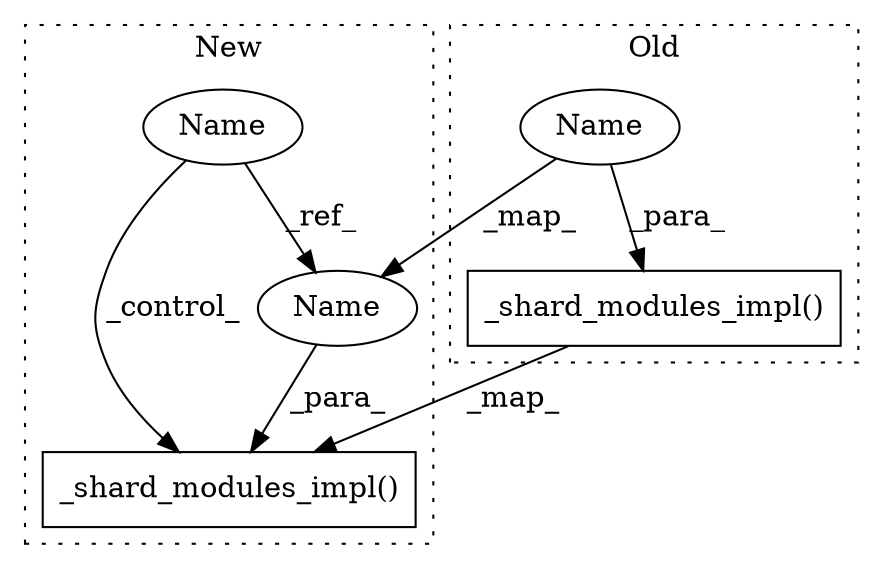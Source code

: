 digraph G {
subgraph cluster0 {
1 [label="_shard_modules_impl()" a="75" s="12902,13044" l="46,19" shape="box"];
5 [label="Name" a="87" s="12948" l="5" shape="ellipse"];
label = "Old";
style="dotted";
}
subgraph cluster1 {
2 [label="_shard_modules_impl()" a="75" s="12853,12953" l="42,15" shape="box"];
3 [label="Name" a="87" s="12799" l="5" shape="ellipse"];
4 [label="Name" a="87" s="12895" l="5" shape="ellipse"];
label = "New";
style="dotted";
}
1 -> 2 [label="_map_"];
3 -> 2 [label="_control_"];
3 -> 4 [label="_ref_"];
4 -> 2 [label="_para_"];
5 -> 1 [label="_para_"];
5 -> 4 [label="_map_"];
}